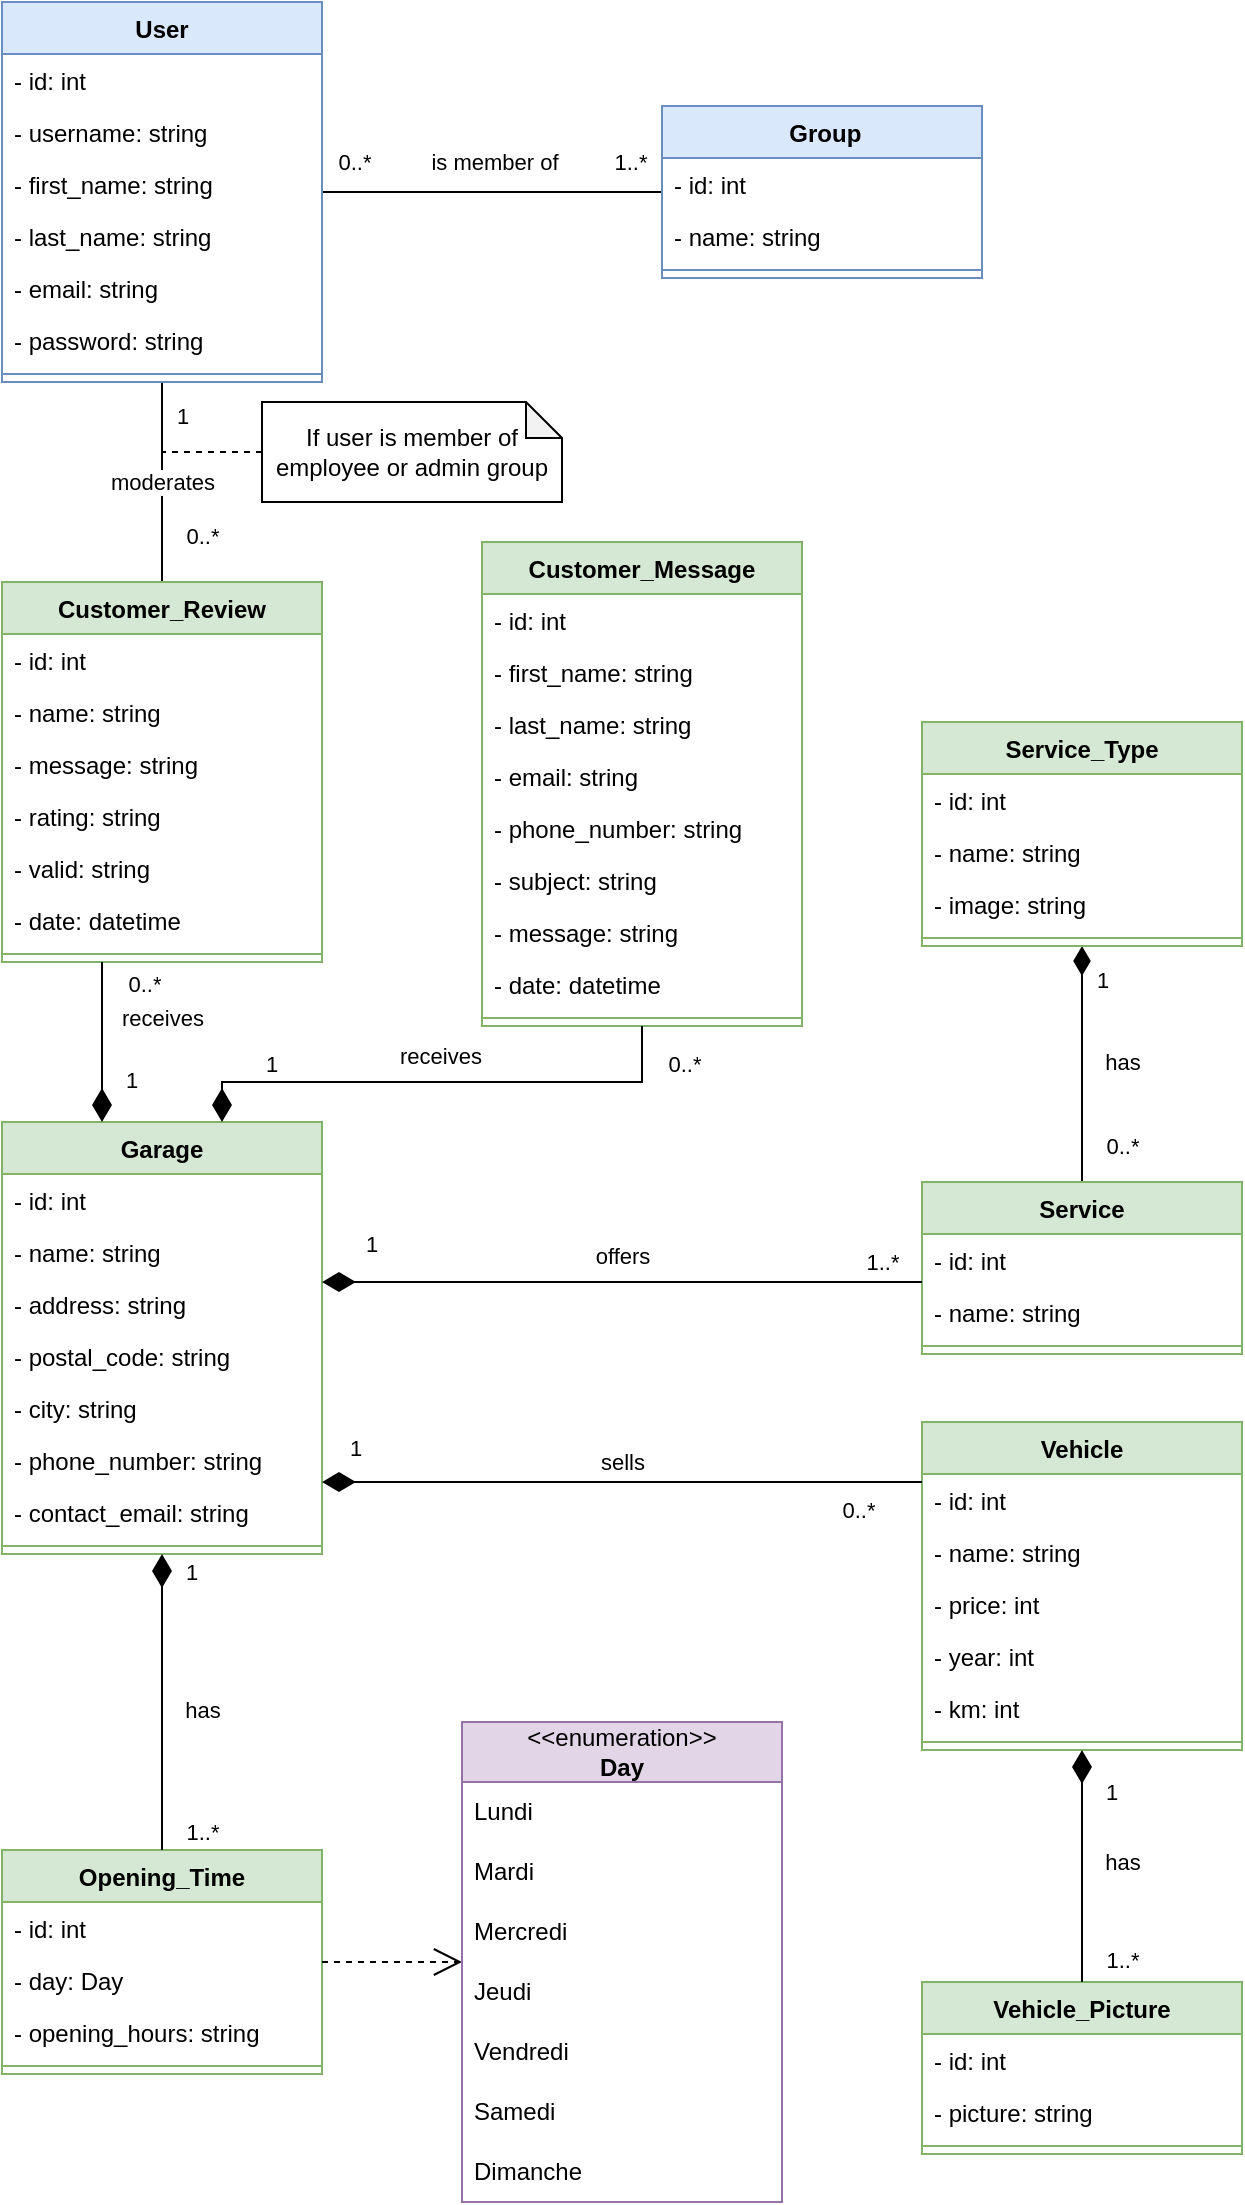 <mxfile version="22.0.0" type="device">
  <diagram name="Page-1" id="s8ETnUIQqH3Jo_3D_jjG">
    <mxGraphModel dx="794" dy="564" grid="1" gridSize="10" guides="1" tooltips="1" connect="1" arrows="1" fold="1" page="1" pageScale="1" pageWidth="827" pageHeight="1169" math="0" shadow="0">
      <root>
        <mxCell id="0" />
        <mxCell id="1" parent="0" />
        <mxCell id="DaPaatp15jz_i1afaedC-120" style="edgeStyle=orthogonalEdgeStyle;rounded=0;orthogonalLoop=1;jettySize=auto;html=1;endArrow=none;endFill=0;" parent="1" source="DaPaatp15jz_i1afaedC-1" target="DaPaatp15jz_i1afaedC-15" edge="1">
          <mxGeometry relative="1" as="geometry" />
        </mxCell>
        <mxCell id="DaPaatp15jz_i1afaedC-121" value="is member of" style="edgeLabel;html=1;align=center;verticalAlign=middle;resizable=0;points=[];" parent="DaPaatp15jz_i1afaedC-120" vertex="1" connectable="0">
          <mxGeometry x="-0.119" y="-2" relative="1" as="geometry">
            <mxPoint x="11" y="-17" as="offset" />
          </mxGeometry>
        </mxCell>
        <mxCell id="DaPaatp15jz_i1afaedC-127" value="1..*" style="edgeLabel;html=1;align=center;verticalAlign=middle;resizable=0;points=[];" parent="DaPaatp15jz_i1afaedC-120" vertex="1" connectable="0">
          <mxGeometry x="0.706" y="1" relative="1" as="geometry">
            <mxPoint x="9" y="-14" as="offset" />
          </mxGeometry>
        </mxCell>
        <mxCell id="DaPaatp15jz_i1afaedC-128" value="0..*" style="edgeLabel;html=1;align=center;verticalAlign=middle;resizable=0;points=[];" parent="DaPaatp15jz_i1afaedC-120" vertex="1" connectable="0">
          <mxGeometry x="-0.878" y="-1" relative="1" as="geometry">
            <mxPoint x="5" y="-16" as="offset" />
          </mxGeometry>
        </mxCell>
        <mxCell id="DaPaatp15jz_i1afaedC-140" style="edgeStyle=orthogonalEdgeStyle;rounded=0;orthogonalLoop=1;jettySize=auto;html=1;endArrow=none;endFill=0;" parent="1" source="DaPaatp15jz_i1afaedC-1" target="DaPaatp15jz_i1afaedC-25" edge="1">
          <mxGeometry relative="1" as="geometry" />
        </mxCell>
        <mxCell id="DaPaatp15jz_i1afaedC-141" value="moderates" style="edgeLabel;html=1;align=center;verticalAlign=middle;resizable=0;points=[];" parent="DaPaatp15jz_i1afaedC-140" vertex="1" connectable="0">
          <mxGeometry x="-0.021" y="2" relative="1" as="geometry">
            <mxPoint x="-2" y="1" as="offset" />
          </mxGeometry>
        </mxCell>
        <mxCell id="DaPaatp15jz_i1afaedC-142" value="0..*" style="edgeLabel;html=1;align=center;verticalAlign=middle;resizable=0;points=[];" parent="DaPaatp15jz_i1afaedC-140" vertex="1" connectable="0">
          <mxGeometry x="0.629" relative="1" as="geometry">
            <mxPoint x="20" y="-5" as="offset" />
          </mxGeometry>
        </mxCell>
        <mxCell id="DaPaatp15jz_i1afaedC-143" value="1" style="edgeLabel;html=1;align=center;verticalAlign=middle;resizable=0;points=[];" parent="DaPaatp15jz_i1afaedC-140" vertex="1" connectable="0">
          <mxGeometry x="-0.566" y="2" relative="1" as="geometry">
            <mxPoint x="8" y="-5" as="offset" />
          </mxGeometry>
        </mxCell>
        <mxCell id="DaPaatp15jz_i1afaedC-1" value="User" style="swimlane;fontStyle=1;align=center;verticalAlign=top;childLayout=stackLayout;horizontal=1;startSize=26;horizontalStack=0;resizeParent=1;resizeParentMax=0;resizeLast=0;collapsible=1;marginBottom=0;whiteSpace=wrap;html=1;fillColor=#dae8fc;strokeColor=#6c8ebf;" parent="1" vertex="1">
          <mxGeometry x="120" y="10" width="160" height="190" as="geometry" />
        </mxCell>
        <mxCell id="DaPaatp15jz_i1afaedC-2" value="- id: int" style="text;strokeColor=none;fillColor=none;align=left;verticalAlign=top;spacingLeft=4;spacingRight=4;overflow=hidden;rotatable=0;points=[[0,0.5],[1,0.5]];portConstraint=eastwest;whiteSpace=wrap;html=1;" parent="DaPaatp15jz_i1afaedC-1" vertex="1">
          <mxGeometry y="26" width="160" height="26" as="geometry" />
        </mxCell>
        <mxCell id="DaPaatp15jz_i1afaedC-6" value="- username: string" style="text;strokeColor=none;fillColor=none;align=left;verticalAlign=top;spacingLeft=4;spacingRight=4;overflow=hidden;rotatable=0;points=[[0,0.5],[1,0.5]];portConstraint=eastwest;whiteSpace=wrap;html=1;" parent="DaPaatp15jz_i1afaedC-1" vertex="1">
          <mxGeometry y="52" width="160" height="26" as="geometry" />
        </mxCell>
        <mxCell id="DaPaatp15jz_i1afaedC-7" value="- first_name: string" style="text;strokeColor=none;fillColor=none;align=left;verticalAlign=top;spacingLeft=4;spacingRight=4;overflow=hidden;rotatable=0;points=[[0,0.5],[1,0.5]];portConstraint=eastwest;whiteSpace=wrap;html=1;" parent="DaPaatp15jz_i1afaedC-1" vertex="1">
          <mxGeometry y="78" width="160" height="26" as="geometry" />
        </mxCell>
        <mxCell id="DaPaatp15jz_i1afaedC-8" value="- last_name: string" style="text;strokeColor=none;fillColor=none;align=left;verticalAlign=top;spacingLeft=4;spacingRight=4;overflow=hidden;rotatable=0;points=[[0,0.5],[1,0.5]];portConstraint=eastwest;whiteSpace=wrap;html=1;" parent="DaPaatp15jz_i1afaedC-1" vertex="1">
          <mxGeometry y="104" width="160" height="26" as="geometry" />
        </mxCell>
        <mxCell id="DaPaatp15jz_i1afaedC-9" value="- email: string" style="text;strokeColor=none;fillColor=none;align=left;verticalAlign=top;spacingLeft=4;spacingRight=4;overflow=hidden;rotatable=0;points=[[0,0.5],[1,0.5]];portConstraint=eastwest;whiteSpace=wrap;html=1;" parent="DaPaatp15jz_i1afaedC-1" vertex="1">
          <mxGeometry y="130" width="160" height="26" as="geometry" />
        </mxCell>
        <mxCell id="DaPaatp15jz_i1afaedC-5" value="- password: string" style="text;strokeColor=none;fillColor=none;align=left;verticalAlign=top;spacingLeft=4;spacingRight=4;overflow=hidden;rotatable=0;points=[[0,0.5],[1,0.5]];portConstraint=eastwest;whiteSpace=wrap;html=1;" parent="DaPaatp15jz_i1afaedC-1" vertex="1">
          <mxGeometry y="156" width="160" height="26" as="geometry" />
        </mxCell>
        <mxCell id="DaPaatp15jz_i1afaedC-3" value="" style="line;strokeWidth=1;fillColor=none;align=left;verticalAlign=middle;spacingTop=-1;spacingLeft=3;spacingRight=3;rotatable=0;labelPosition=right;points=[];portConstraint=eastwest;strokeColor=inherit;" parent="DaPaatp15jz_i1afaedC-1" vertex="1">
          <mxGeometry y="182" width="160" height="8" as="geometry" />
        </mxCell>
        <mxCell id="DaPaatp15jz_i1afaedC-15" value="&amp;nbsp;Group" style="swimlane;fontStyle=1;align=center;verticalAlign=top;childLayout=stackLayout;horizontal=1;startSize=26;horizontalStack=0;resizeParent=1;resizeParentMax=0;resizeLast=0;collapsible=1;marginBottom=0;whiteSpace=wrap;html=1;fillColor=#dae8fc;strokeColor=#6c8ebf;" parent="1" vertex="1">
          <mxGeometry x="450" y="62" width="160" height="86" as="geometry" />
        </mxCell>
        <mxCell id="DaPaatp15jz_i1afaedC-16" value="- id: int" style="text;strokeColor=none;fillColor=none;align=left;verticalAlign=top;spacingLeft=4;spacingRight=4;overflow=hidden;rotatable=0;points=[[0,0.5],[1,0.5]];portConstraint=eastwest;whiteSpace=wrap;html=1;" parent="DaPaatp15jz_i1afaedC-15" vertex="1">
          <mxGeometry y="26" width="160" height="26" as="geometry" />
        </mxCell>
        <mxCell id="DaPaatp15jz_i1afaedC-19" value="- name: string" style="text;strokeColor=none;fillColor=none;align=left;verticalAlign=top;spacingLeft=4;spacingRight=4;overflow=hidden;rotatable=0;points=[[0,0.5],[1,0.5]];portConstraint=eastwest;whiteSpace=wrap;html=1;" parent="DaPaatp15jz_i1afaedC-15" vertex="1">
          <mxGeometry y="52" width="160" height="26" as="geometry" />
        </mxCell>
        <mxCell id="DaPaatp15jz_i1afaedC-17" value="" style="line;strokeWidth=1;fillColor=none;align=left;verticalAlign=middle;spacingTop=-1;spacingLeft=3;spacingRight=3;rotatable=0;labelPosition=right;points=[];portConstraint=eastwest;strokeColor=inherit;" parent="DaPaatp15jz_i1afaedC-15" vertex="1">
          <mxGeometry y="78" width="160" height="8" as="geometry" />
        </mxCell>
        <mxCell id="DaPaatp15jz_i1afaedC-25" value="Customer_Review" style="swimlane;fontStyle=1;align=center;verticalAlign=top;childLayout=stackLayout;horizontal=1;startSize=26;horizontalStack=0;resizeParent=1;resizeParentMax=0;resizeLast=0;collapsible=1;marginBottom=0;whiteSpace=wrap;html=1;fillColor=#d5e8d4;strokeColor=#82b366;" parent="1" vertex="1">
          <mxGeometry x="120" y="300" width="160" height="190" as="geometry" />
        </mxCell>
        <mxCell id="DaPaatp15jz_i1afaedC-26" value="- id: int" style="text;strokeColor=none;fillColor=none;align=left;verticalAlign=top;spacingLeft=4;spacingRight=4;overflow=hidden;rotatable=0;points=[[0,0.5],[1,0.5]];portConstraint=eastwest;whiteSpace=wrap;html=1;" parent="DaPaatp15jz_i1afaedC-25" vertex="1">
          <mxGeometry y="26" width="160" height="26" as="geometry" />
        </mxCell>
        <mxCell id="DaPaatp15jz_i1afaedC-27" value="- name: string" style="text;strokeColor=none;fillColor=none;align=left;verticalAlign=top;spacingLeft=4;spacingRight=4;overflow=hidden;rotatable=0;points=[[0,0.5],[1,0.5]];portConstraint=eastwest;whiteSpace=wrap;html=1;" parent="DaPaatp15jz_i1afaedC-25" vertex="1">
          <mxGeometry y="52" width="160" height="26" as="geometry" />
        </mxCell>
        <mxCell id="DaPaatp15jz_i1afaedC-28" value="- message: string" style="text;strokeColor=none;fillColor=none;align=left;verticalAlign=top;spacingLeft=4;spacingRight=4;overflow=hidden;rotatable=0;points=[[0,0.5],[1,0.5]];portConstraint=eastwest;whiteSpace=wrap;html=1;" parent="DaPaatp15jz_i1afaedC-25" vertex="1">
          <mxGeometry y="78" width="160" height="26" as="geometry" />
        </mxCell>
        <mxCell id="p1tpE6osicBVh9fAP2iY-2" value="- rating: string" style="text;strokeColor=none;fillColor=none;align=left;verticalAlign=top;spacingLeft=4;spacingRight=4;overflow=hidden;rotatable=0;points=[[0,0.5],[1,0.5]];portConstraint=eastwest;whiteSpace=wrap;html=1;" vertex="1" parent="DaPaatp15jz_i1afaedC-25">
          <mxGeometry y="104" width="160" height="26" as="geometry" />
        </mxCell>
        <mxCell id="DaPaatp15jz_i1afaedC-30" value="- valid: string" style="text;strokeColor=none;fillColor=none;align=left;verticalAlign=top;spacingLeft=4;spacingRight=4;overflow=hidden;rotatable=0;points=[[0,0.5],[1,0.5]];portConstraint=eastwest;whiteSpace=wrap;html=1;" parent="DaPaatp15jz_i1afaedC-25" vertex="1">
          <mxGeometry y="130" width="160" height="26" as="geometry" />
        </mxCell>
        <mxCell id="DaPaatp15jz_i1afaedC-31" value="- date: datetime" style="text;strokeColor=none;fillColor=none;align=left;verticalAlign=top;spacingLeft=4;spacingRight=4;overflow=hidden;rotatable=0;points=[[0,0.5],[1,0.5]];portConstraint=eastwest;whiteSpace=wrap;html=1;" parent="DaPaatp15jz_i1afaedC-25" vertex="1">
          <mxGeometry y="156" width="160" height="26" as="geometry" />
        </mxCell>
        <mxCell id="DaPaatp15jz_i1afaedC-32" value="" style="line;strokeWidth=1;fillColor=none;align=left;verticalAlign=middle;spacingTop=-1;spacingLeft=3;spacingRight=3;rotatable=0;labelPosition=right;points=[];portConstraint=eastwest;strokeColor=inherit;" parent="DaPaatp15jz_i1afaedC-25" vertex="1">
          <mxGeometry y="182" width="160" height="8" as="geometry" />
        </mxCell>
        <mxCell id="DaPaatp15jz_i1afaedC-35" value="Customer_Message" style="swimlane;fontStyle=1;align=center;verticalAlign=top;childLayout=stackLayout;horizontal=1;startSize=26;horizontalStack=0;resizeParent=1;resizeParentMax=0;resizeLast=0;collapsible=1;marginBottom=0;whiteSpace=wrap;html=1;fillColor=#d5e8d4;strokeColor=#82b366;" parent="1" vertex="1">
          <mxGeometry x="360" y="280" width="160" height="242" as="geometry" />
        </mxCell>
        <mxCell id="DaPaatp15jz_i1afaedC-36" value="- id: int" style="text;strokeColor=none;fillColor=none;align=left;verticalAlign=top;spacingLeft=4;spacingRight=4;overflow=hidden;rotatable=0;points=[[0,0.5],[1,0.5]];portConstraint=eastwest;whiteSpace=wrap;html=1;" parent="DaPaatp15jz_i1afaedC-35" vertex="1">
          <mxGeometry y="26" width="160" height="26" as="geometry" />
        </mxCell>
        <mxCell id="DaPaatp15jz_i1afaedC-37" value="- first_name: string" style="text;strokeColor=none;fillColor=none;align=left;verticalAlign=top;spacingLeft=4;spacingRight=4;overflow=hidden;rotatable=0;points=[[0,0.5],[1,0.5]];portConstraint=eastwest;whiteSpace=wrap;html=1;" parent="DaPaatp15jz_i1afaedC-35" vertex="1">
          <mxGeometry y="52" width="160" height="26" as="geometry" />
        </mxCell>
        <mxCell id="DaPaatp15jz_i1afaedC-38" value="- last_name: string" style="text;strokeColor=none;fillColor=none;align=left;verticalAlign=top;spacingLeft=4;spacingRight=4;overflow=hidden;rotatable=0;points=[[0,0.5],[1,0.5]];portConstraint=eastwest;whiteSpace=wrap;html=1;" parent="DaPaatp15jz_i1afaedC-35" vertex="1">
          <mxGeometry y="78" width="160" height="26" as="geometry" />
        </mxCell>
        <mxCell id="DaPaatp15jz_i1afaedC-39" value="- email: string" style="text;strokeColor=none;fillColor=none;align=left;verticalAlign=top;spacingLeft=4;spacingRight=4;overflow=hidden;rotatable=0;points=[[0,0.5],[1,0.5]];portConstraint=eastwest;whiteSpace=wrap;html=1;" parent="DaPaatp15jz_i1afaedC-35" vertex="1">
          <mxGeometry y="104" width="160" height="26" as="geometry" />
        </mxCell>
        <mxCell id="DaPaatp15jz_i1afaedC-40" value="- phone_number: string" style="text;strokeColor=none;fillColor=none;align=left;verticalAlign=top;spacingLeft=4;spacingRight=4;overflow=hidden;rotatable=0;points=[[0,0.5],[1,0.5]];portConstraint=eastwest;whiteSpace=wrap;html=1;" parent="DaPaatp15jz_i1afaedC-35" vertex="1">
          <mxGeometry y="130" width="160" height="26" as="geometry" />
        </mxCell>
        <mxCell id="DaPaatp15jz_i1afaedC-42" value="- subject: string" style="text;strokeColor=none;fillColor=none;align=left;verticalAlign=top;spacingLeft=4;spacingRight=4;overflow=hidden;rotatable=0;points=[[0,0.5],[1,0.5]];portConstraint=eastwest;whiteSpace=wrap;html=1;" parent="DaPaatp15jz_i1afaedC-35" vertex="1">
          <mxGeometry y="156" width="160" height="26" as="geometry" />
        </mxCell>
        <mxCell id="DaPaatp15jz_i1afaedC-43" value="- message: string" style="text;strokeColor=none;fillColor=none;align=left;verticalAlign=top;spacingLeft=4;spacingRight=4;overflow=hidden;rotatable=0;points=[[0,0.5],[1,0.5]];portConstraint=eastwest;whiteSpace=wrap;html=1;" parent="DaPaatp15jz_i1afaedC-35" vertex="1">
          <mxGeometry y="182" width="160" height="26" as="geometry" />
        </mxCell>
        <mxCell id="DaPaatp15jz_i1afaedC-44" value="- date: datetime" style="text;strokeColor=none;fillColor=none;align=left;verticalAlign=top;spacingLeft=4;spacingRight=4;overflow=hidden;rotatable=0;points=[[0,0.5],[1,0.5]];portConstraint=eastwest;whiteSpace=wrap;html=1;" parent="DaPaatp15jz_i1afaedC-35" vertex="1">
          <mxGeometry y="208" width="160" height="26" as="geometry" />
        </mxCell>
        <mxCell id="DaPaatp15jz_i1afaedC-41" value="" style="line;strokeWidth=1;fillColor=none;align=left;verticalAlign=middle;spacingTop=-1;spacingLeft=3;spacingRight=3;rotatable=0;labelPosition=right;points=[];portConstraint=eastwest;strokeColor=inherit;" parent="DaPaatp15jz_i1afaedC-35" vertex="1">
          <mxGeometry y="234" width="160" height="8" as="geometry" />
        </mxCell>
        <mxCell id="DaPaatp15jz_i1afaedC-45" value="Opening_Time" style="swimlane;fontStyle=1;align=center;verticalAlign=top;childLayout=stackLayout;horizontal=1;startSize=26;horizontalStack=0;resizeParent=1;resizeParentMax=0;resizeLast=0;collapsible=1;marginBottom=0;whiteSpace=wrap;html=1;fillColor=#d5e8d4;strokeColor=#82b366;" parent="1" vertex="1">
          <mxGeometry x="120" y="934" width="160" height="112" as="geometry" />
        </mxCell>
        <mxCell id="DaPaatp15jz_i1afaedC-46" value="- id: int" style="text;strokeColor=none;fillColor=none;align=left;verticalAlign=top;spacingLeft=4;spacingRight=4;overflow=hidden;rotatable=0;points=[[0,0.5],[1,0.5]];portConstraint=eastwest;whiteSpace=wrap;html=1;" parent="DaPaatp15jz_i1afaedC-45" vertex="1">
          <mxGeometry y="26" width="160" height="26" as="geometry" />
        </mxCell>
        <mxCell id="DaPaatp15jz_i1afaedC-47" value="- day: Day" style="text;strokeColor=none;fillColor=none;align=left;verticalAlign=top;spacingLeft=4;spacingRight=4;overflow=hidden;rotatable=0;points=[[0,0.5],[1,0.5]];portConstraint=eastwest;whiteSpace=wrap;html=1;" parent="DaPaatp15jz_i1afaedC-45" vertex="1">
          <mxGeometry y="52" width="160" height="26" as="geometry" />
        </mxCell>
        <mxCell id="DaPaatp15jz_i1afaedC-48" value="- opening_hours: string" style="text;strokeColor=none;fillColor=none;align=left;verticalAlign=top;spacingLeft=4;spacingRight=4;overflow=hidden;rotatable=0;points=[[0,0.5],[1,0.5]];portConstraint=eastwest;whiteSpace=wrap;html=1;" parent="DaPaatp15jz_i1afaedC-45" vertex="1">
          <mxGeometry y="78" width="160" height="26" as="geometry" />
        </mxCell>
        <mxCell id="DaPaatp15jz_i1afaedC-51" value="" style="line;strokeWidth=1;fillColor=none;align=left;verticalAlign=middle;spacingTop=-1;spacingLeft=3;spacingRight=3;rotatable=0;labelPosition=right;points=[];portConstraint=eastwest;strokeColor=inherit;" parent="DaPaatp15jz_i1afaedC-45" vertex="1">
          <mxGeometry y="104" width="160" height="8" as="geometry" />
        </mxCell>
        <mxCell id="DaPaatp15jz_i1afaedC-76" value="Garage" style="swimlane;fontStyle=1;align=center;verticalAlign=top;childLayout=stackLayout;horizontal=1;startSize=26;horizontalStack=0;resizeParent=1;resizeParentMax=0;resizeLast=0;collapsible=1;marginBottom=0;whiteSpace=wrap;html=1;fillColor=#d5e8d4;strokeColor=#82b366;" parent="1" vertex="1">
          <mxGeometry x="120" y="570" width="160" height="216" as="geometry" />
        </mxCell>
        <mxCell id="DaPaatp15jz_i1afaedC-77" value="- id: int" style="text;strokeColor=none;fillColor=none;align=left;verticalAlign=top;spacingLeft=4;spacingRight=4;overflow=hidden;rotatable=0;points=[[0,0.5],[1,0.5]];portConstraint=eastwest;whiteSpace=wrap;html=1;" parent="DaPaatp15jz_i1afaedC-76" vertex="1">
          <mxGeometry y="26" width="160" height="26" as="geometry" />
        </mxCell>
        <mxCell id="DaPaatp15jz_i1afaedC-78" value="- name: string" style="text;strokeColor=none;fillColor=none;align=left;verticalAlign=top;spacingLeft=4;spacingRight=4;overflow=hidden;rotatable=0;points=[[0,0.5],[1,0.5]];portConstraint=eastwest;whiteSpace=wrap;html=1;" parent="DaPaatp15jz_i1afaedC-76" vertex="1">
          <mxGeometry y="52" width="160" height="26" as="geometry" />
        </mxCell>
        <mxCell id="DaPaatp15jz_i1afaedC-81" value="- address: string" style="text;strokeColor=none;fillColor=none;align=left;verticalAlign=top;spacingLeft=4;spacingRight=4;overflow=hidden;rotatable=0;points=[[0,0.5],[1,0.5]];portConstraint=eastwest;whiteSpace=wrap;html=1;" parent="DaPaatp15jz_i1afaedC-76" vertex="1">
          <mxGeometry y="78" width="160" height="26" as="geometry" />
        </mxCell>
        <mxCell id="DaPaatp15jz_i1afaedC-82" value="- postal_code: string" style="text;strokeColor=none;fillColor=none;align=left;verticalAlign=top;spacingLeft=4;spacingRight=4;overflow=hidden;rotatable=0;points=[[0,0.5],[1,0.5]];portConstraint=eastwest;whiteSpace=wrap;html=1;" parent="DaPaatp15jz_i1afaedC-76" vertex="1">
          <mxGeometry y="104" width="160" height="26" as="geometry" />
        </mxCell>
        <mxCell id="DaPaatp15jz_i1afaedC-83" value="- city: string" style="text;strokeColor=none;fillColor=none;align=left;verticalAlign=top;spacingLeft=4;spacingRight=4;overflow=hidden;rotatable=0;points=[[0,0.5],[1,0.5]];portConstraint=eastwest;whiteSpace=wrap;html=1;" parent="DaPaatp15jz_i1afaedC-76" vertex="1">
          <mxGeometry y="130" width="160" height="26" as="geometry" />
        </mxCell>
        <mxCell id="DaPaatp15jz_i1afaedC-84" value="- phone_number: string" style="text;strokeColor=none;fillColor=none;align=left;verticalAlign=top;spacingLeft=4;spacingRight=4;overflow=hidden;rotatable=0;points=[[0,0.5],[1,0.5]];portConstraint=eastwest;whiteSpace=wrap;html=1;" parent="DaPaatp15jz_i1afaedC-76" vertex="1">
          <mxGeometry y="156" width="160" height="26" as="geometry" />
        </mxCell>
        <mxCell id="DaPaatp15jz_i1afaedC-85" value="- contact_email: string" style="text;strokeColor=none;fillColor=none;align=left;verticalAlign=top;spacingLeft=4;spacingRight=4;overflow=hidden;rotatable=0;points=[[0,0.5],[1,0.5]];portConstraint=eastwest;whiteSpace=wrap;html=1;" parent="DaPaatp15jz_i1afaedC-76" vertex="1">
          <mxGeometry y="182" width="160" height="26" as="geometry" />
        </mxCell>
        <mxCell id="DaPaatp15jz_i1afaedC-79" value="" style="line;strokeWidth=1;fillColor=none;align=left;verticalAlign=middle;spacingTop=-1;spacingLeft=3;spacingRight=3;rotatable=0;labelPosition=right;points=[];portConstraint=eastwest;strokeColor=inherit;" parent="DaPaatp15jz_i1afaedC-76" vertex="1">
          <mxGeometry y="208" width="160" height="8" as="geometry" />
        </mxCell>
        <mxCell id="DaPaatp15jz_i1afaedC-129" style="edgeStyle=orthogonalEdgeStyle;rounded=0;orthogonalLoop=1;jettySize=auto;html=1;endArrow=diamondThin;endFill=1;startArrow=none;startFill=0;endSize=12;startSize=14;" parent="1" source="DaPaatp15jz_i1afaedC-86" target="DaPaatp15jz_i1afaedC-91" edge="1">
          <mxGeometry relative="1" as="geometry" />
        </mxCell>
        <mxCell id="DaPaatp15jz_i1afaedC-130" value="has" style="edgeLabel;html=1;align=center;verticalAlign=middle;resizable=0;points=[];" parent="DaPaatp15jz_i1afaedC-129" vertex="1" connectable="0">
          <mxGeometry x="0.138" y="-3" relative="1" as="geometry">
            <mxPoint x="17" y="7" as="offset" />
          </mxGeometry>
        </mxCell>
        <mxCell id="DaPaatp15jz_i1afaedC-132" value="1" style="edgeLabel;html=1;align=center;verticalAlign=middle;resizable=0;points=[];" parent="DaPaatp15jz_i1afaedC-129" vertex="1" connectable="0">
          <mxGeometry x="0.766" y="-1" relative="1" as="geometry">
            <mxPoint x="9" y="3" as="offset" />
          </mxGeometry>
        </mxCell>
        <mxCell id="DaPaatp15jz_i1afaedC-133" value="0..*" style="edgeLabel;html=1;align=center;verticalAlign=middle;resizable=0;points=[];" parent="DaPaatp15jz_i1afaedC-129" vertex="1" connectable="0">
          <mxGeometry x="-0.697" relative="1" as="geometry">
            <mxPoint x="20" as="offset" />
          </mxGeometry>
        </mxCell>
        <mxCell id="DaPaatp15jz_i1afaedC-86" value="Service" style="swimlane;fontStyle=1;align=center;verticalAlign=top;childLayout=stackLayout;horizontal=1;startSize=26;horizontalStack=0;resizeParent=1;resizeParentMax=0;resizeLast=0;collapsible=1;marginBottom=0;whiteSpace=wrap;html=1;fillColor=#d5e8d4;strokeColor=#82b366;" parent="1" vertex="1">
          <mxGeometry x="580" y="600" width="160" height="86" as="geometry" />
        </mxCell>
        <mxCell id="DaPaatp15jz_i1afaedC-87" value="- id: int" style="text;strokeColor=none;fillColor=none;align=left;verticalAlign=top;spacingLeft=4;spacingRight=4;overflow=hidden;rotatable=0;points=[[0,0.5],[1,0.5]];portConstraint=eastwest;whiteSpace=wrap;html=1;" parent="DaPaatp15jz_i1afaedC-86" vertex="1">
          <mxGeometry y="26" width="160" height="26" as="geometry" />
        </mxCell>
        <mxCell id="DaPaatp15jz_i1afaedC-88" value="- name: string" style="text;strokeColor=none;fillColor=none;align=left;verticalAlign=top;spacingLeft=4;spacingRight=4;overflow=hidden;rotatable=0;points=[[0,0.5],[1,0.5]];portConstraint=eastwest;whiteSpace=wrap;html=1;" parent="DaPaatp15jz_i1afaedC-86" vertex="1">
          <mxGeometry y="52" width="160" height="26" as="geometry" />
        </mxCell>
        <mxCell id="DaPaatp15jz_i1afaedC-90" value="" style="line;strokeWidth=1;fillColor=none;align=left;verticalAlign=middle;spacingTop=-1;spacingLeft=3;spacingRight=3;rotatable=0;labelPosition=right;points=[];portConstraint=eastwest;strokeColor=inherit;" parent="DaPaatp15jz_i1afaedC-86" vertex="1">
          <mxGeometry y="78" width="160" height="8" as="geometry" />
        </mxCell>
        <mxCell id="DaPaatp15jz_i1afaedC-91" value="Service_Type" style="swimlane;fontStyle=1;align=center;verticalAlign=top;childLayout=stackLayout;horizontal=1;startSize=26;horizontalStack=0;resizeParent=1;resizeParentMax=0;resizeLast=0;collapsible=1;marginBottom=0;whiteSpace=wrap;html=1;fillColor=#d5e8d4;strokeColor=#82b366;" parent="1" vertex="1">
          <mxGeometry x="580" y="370" width="160" height="112" as="geometry" />
        </mxCell>
        <mxCell id="DaPaatp15jz_i1afaedC-92" value="- id: int" style="text;strokeColor=none;fillColor=none;align=left;verticalAlign=top;spacingLeft=4;spacingRight=4;overflow=hidden;rotatable=0;points=[[0,0.5],[1,0.5]];portConstraint=eastwest;whiteSpace=wrap;html=1;" parent="DaPaatp15jz_i1afaedC-91" vertex="1">
          <mxGeometry y="26" width="160" height="26" as="geometry" />
        </mxCell>
        <mxCell id="DaPaatp15jz_i1afaedC-93" value="- name: string" style="text;strokeColor=none;fillColor=none;align=left;verticalAlign=top;spacingLeft=4;spacingRight=4;overflow=hidden;rotatable=0;points=[[0,0.5],[1,0.5]];portConstraint=eastwest;whiteSpace=wrap;html=1;" parent="DaPaatp15jz_i1afaedC-91" vertex="1">
          <mxGeometry y="52" width="160" height="26" as="geometry" />
        </mxCell>
        <mxCell id="DaPaatp15jz_i1afaedC-98" value="- image: string" style="text;strokeColor=none;fillColor=none;align=left;verticalAlign=top;spacingLeft=4;spacingRight=4;overflow=hidden;rotatable=0;points=[[0,0.5],[1,0.5]];portConstraint=eastwest;whiteSpace=wrap;html=1;" parent="DaPaatp15jz_i1afaedC-91" vertex="1">
          <mxGeometry y="78" width="160" height="26" as="geometry" />
        </mxCell>
        <mxCell id="DaPaatp15jz_i1afaedC-94" value="" style="line;strokeWidth=1;fillColor=none;align=left;verticalAlign=middle;spacingTop=-1;spacingLeft=3;spacingRight=3;rotatable=0;labelPosition=right;points=[];portConstraint=eastwest;strokeColor=inherit;" parent="DaPaatp15jz_i1afaedC-91" vertex="1">
          <mxGeometry y="104" width="160" height="8" as="geometry" />
        </mxCell>
        <mxCell id="DaPaatp15jz_i1afaedC-99" value="Vehicle" style="swimlane;fontStyle=1;align=center;verticalAlign=top;childLayout=stackLayout;horizontal=1;startSize=26;horizontalStack=0;resizeParent=1;resizeParentMax=0;resizeLast=0;collapsible=1;marginBottom=0;whiteSpace=wrap;html=1;fillColor=#d5e8d4;strokeColor=#82b366;" parent="1" vertex="1">
          <mxGeometry x="580" y="720" width="160" height="164" as="geometry" />
        </mxCell>
        <mxCell id="DaPaatp15jz_i1afaedC-100" value="- id: int" style="text;strokeColor=none;fillColor=none;align=left;verticalAlign=top;spacingLeft=4;spacingRight=4;overflow=hidden;rotatable=0;points=[[0,0.5],[1,0.5]];portConstraint=eastwest;whiteSpace=wrap;html=1;" parent="DaPaatp15jz_i1afaedC-99" vertex="1">
          <mxGeometry y="26" width="160" height="26" as="geometry" />
        </mxCell>
        <mxCell id="DaPaatp15jz_i1afaedC-101" value="- name: string" style="text;strokeColor=none;fillColor=none;align=left;verticalAlign=top;spacingLeft=4;spacingRight=4;overflow=hidden;rotatable=0;points=[[0,0.5],[1,0.5]];portConstraint=eastwest;whiteSpace=wrap;html=1;" parent="DaPaatp15jz_i1afaedC-99" vertex="1">
          <mxGeometry y="52" width="160" height="26" as="geometry" />
        </mxCell>
        <mxCell id="DaPaatp15jz_i1afaedC-103" value="- price: int" style="text;strokeColor=none;fillColor=none;align=left;verticalAlign=top;spacingLeft=4;spacingRight=4;overflow=hidden;rotatable=0;points=[[0,0.5],[1,0.5]];portConstraint=eastwest;whiteSpace=wrap;html=1;" parent="DaPaatp15jz_i1afaedC-99" vertex="1">
          <mxGeometry y="78" width="160" height="26" as="geometry" />
        </mxCell>
        <mxCell id="DaPaatp15jz_i1afaedC-104" value="- year: int" style="text;strokeColor=none;fillColor=none;align=left;verticalAlign=top;spacingLeft=4;spacingRight=4;overflow=hidden;rotatable=0;points=[[0,0.5],[1,0.5]];portConstraint=eastwest;whiteSpace=wrap;html=1;" parent="DaPaatp15jz_i1afaedC-99" vertex="1">
          <mxGeometry y="104" width="160" height="26" as="geometry" />
        </mxCell>
        <mxCell id="DaPaatp15jz_i1afaedC-105" value="- km: int" style="text;strokeColor=none;fillColor=none;align=left;verticalAlign=top;spacingLeft=4;spacingRight=4;overflow=hidden;rotatable=0;points=[[0,0.5],[1,0.5]];portConstraint=eastwest;whiteSpace=wrap;html=1;" parent="DaPaatp15jz_i1afaedC-99" vertex="1">
          <mxGeometry y="130" width="160" height="26" as="geometry" />
        </mxCell>
        <mxCell id="DaPaatp15jz_i1afaedC-102" value="" style="line;strokeWidth=1;fillColor=none;align=left;verticalAlign=middle;spacingTop=-1;spacingLeft=3;spacingRight=3;rotatable=0;labelPosition=right;points=[];portConstraint=eastwest;strokeColor=inherit;" parent="DaPaatp15jz_i1afaedC-99" vertex="1">
          <mxGeometry y="156" width="160" height="8" as="geometry" />
        </mxCell>
        <mxCell id="DaPaatp15jz_i1afaedC-106" value="Vehicle_Picture" style="swimlane;fontStyle=1;align=center;verticalAlign=top;childLayout=stackLayout;horizontal=1;startSize=26;horizontalStack=0;resizeParent=1;resizeParentMax=0;resizeLast=0;collapsible=1;marginBottom=0;whiteSpace=wrap;html=1;fillColor=#d5e8d4;strokeColor=#82b366;" parent="1" vertex="1">
          <mxGeometry x="580" y="1000" width="160" height="86" as="geometry" />
        </mxCell>
        <mxCell id="DaPaatp15jz_i1afaedC-107" value="- id: int" style="text;strokeColor=none;fillColor=none;align=left;verticalAlign=top;spacingLeft=4;spacingRight=4;overflow=hidden;rotatable=0;points=[[0,0.5],[1,0.5]];portConstraint=eastwest;whiteSpace=wrap;html=1;" parent="DaPaatp15jz_i1afaedC-106" vertex="1">
          <mxGeometry y="26" width="160" height="26" as="geometry" />
        </mxCell>
        <mxCell id="DaPaatp15jz_i1afaedC-108" value="- picture: string" style="text;strokeColor=none;fillColor=none;align=left;verticalAlign=top;spacingLeft=4;spacingRight=4;overflow=hidden;rotatable=0;points=[[0,0.5],[1,0.5]];portConstraint=eastwest;whiteSpace=wrap;html=1;" parent="DaPaatp15jz_i1afaedC-106" vertex="1">
          <mxGeometry y="52" width="160" height="26" as="geometry" />
        </mxCell>
        <mxCell id="DaPaatp15jz_i1afaedC-109" value="" style="line;strokeWidth=1;fillColor=none;align=left;verticalAlign=middle;spacingTop=-1;spacingLeft=3;spacingRight=3;rotatable=0;labelPosition=right;points=[];portConstraint=eastwest;strokeColor=inherit;" parent="DaPaatp15jz_i1afaedC-106" vertex="1">
          <mxGeometry y="78" width="160" height="8" as="geometry" />
        </mxCell>
        <mxCell id="DaPaatp15jz_i1afaedC-110" value="1" style="endArrow=none;html=1;endSize=12;startArrow=diamondThin;startSize=14;startFill=1;edgeStyle=orthogonalEdgeStyle;align=left;verticalAlign=bottom;rounded=0;endFill=0;" parent="1" source="DaPaatp15jz_i1afaedC-76" target="DaPaatp15jz_i1afaedC-86" edge="1">
          <mxGeometry x="-0.867" y="10" relative="1" as="geometry">
            <mxPoint x="300" y="510" as="sourcePoint" />
            <mxPoint x="490" y="300" as="targetPoint" />
            <Array as="points">
              <mxPoint x="360" y="650" />
              <mxPoint x="360" y="650" />
            </Array>
            <mxPoint as="offset" />
          </mxGeometry>
        </mxCell>
        <mxCell id="DaPaatp15jz_i1afaedC-111" value="1..*" style="edgeLabel;html=1;align=center;verticalAlign=middle;resizable=0;points=[];" parent="DaPaatp15jz_i1afaedC-110" vertex="1" connectable="0">
          <mxGeometry x="0.787" y="3" relative="1" as="geometry">
            <mxPoint x="12" y="-7" as="offset" />
          </mxGeometry>
        </mxCell>
        <mxCell id="DaPaatp15jz_i1afaedC-115" value="offers" style="edgeLabel;html=1;align=center;verticalAlign=middle;resizable=0;points=[];" parent="DaPaatp15jz_i1afaedC-110" vertex="1" connectable="0">
          <mxGeometry x="-0.003" y="1" relative="1" as="geometry">
            <mxPoint y="-12" as="offset" />
          </mxGeometry>
        </mxCell>
        <mxCell id="DaPaatp15jz_i1afaedC-112" value="1" style="endArrow=none;html=1;endSize=12;startArrow=diamondThin;startSize=14;startFill=1;edgeStyle=orthogonalEdgeStyle;align=left;verticalAlign=bottom;rounded=0;endFill=0;" parent="1" source="DaPaatp15jz_i1afaedC-76" target="DaPaatp15jz_i1afaedC-99" edge="1">
          <mxGeometry x="-0.919" y="8" relative="1" as="geometry">
            <mxPoint x="320" y="880" as="sourcePoint" />
            <mxPoint x="480" y="820" as="targetPoint" />
            <Array as="points">
              <mxPoint x="310" y="750" />
              <mxPoint x="310" y="750" />
            </Array>
            <mxPoint as="offset" />
          </mxGeometry>
        </mxCell>
        <mxCell id="DaPaatp15jz_i1afaedC-113" value="0..*" style="edgeLabel;html=1;align=center;verticalAlign=middle;resizable=0;points=[];" parent="DaPaatp15jz_i1afaedC-112" vertex="1" connectable="0">
          <mxGeometry x="0.787" y="3" relative="1" as="geometry">
            <mxPoint y="17" as="offset" />
          </mxGeometry>
        </mxCell>
        <mxCell id="DaPaatp15jz_i1afaedC-114" value="sells" style="edgeLabel;html=1;align=center;verticalAlign=middle;resizable=0;points=[];" parent="DaPaatp15jz_i1afaedC-112" vertex="1" connectable="0">
          <mxGeometry x="0.188" relative="1" as="geometry">
            <mxPoint x="-28" y="-10" as="offset" />
          </mxGeometry>
        </mxCell>
        <mxCell id="DaPaatp15jz_i1afaedC-116" value="1" style="endArrow=none;html=1;endSize=12;startArrow=diamondThin;startSize=14;startFill=1;edgeStyle=orthogonalEdgeStyle;align=left;verticalAlign=bottom;rounded=0;endFill=0;" parent="1" source="DaPaatp15jz_i1afaedC-76" target="DaPaatp15jz_i1afaedC-45" edge="1">
          <mxGeometry x="-0.758" y="10" relative="1" as="geometry">
            <mxPoint x="290" y="640" as="sourcePoint" />
            <mxPoint x="590" y="760" as="targetPoint" />
            <Array as="points">
              <mxPoint x="200" y="720" />
              <mxPoint x="200" y="720" />
            </Array>
            <mxPoint as="offset" />
          </mxGeometry>
        </mxCell>
        <mxCell id="DaPaatp15jz_i1afaedC-117" value="1..*" style="edgeLabel;html=1;align=center;verticalAlign=middle;resizable=0;points=[];" parent="DaPaatp15jz_i1afaedC-116" vertex="1" connectable="0">
          <mxGeometry x="0.787" y="3" relative="1" as="geometry">
            <mxPoint x="17" y="7" as="offset" />
          </mxGeometry>
        </mxCell>
        <mxCell id="DaPaatp15jz_i1afaedC-118" value="has" style="edgeLabel;html=1;align=center;verticalAlign=middle;resizable=0;points=[];" parent="DaPaatp15jz_i1afaedC-116" vertex="1" connectable="0">
          <mxGeometry x="0.188" relative="1" as="geometry">
            <mxPoint x="20" y="-10" as="offset" />
          </mxGeometry>
        </mxCell>
        <mxCell id="DaPaatp15jz_i1afaedC-119" value="" style="endArrow=open;endSize=12;dashed=1;html=1;rounded=0;" parent="1" source="DaPaatp15jz_i1afaedC-45" target="DaPaatp15jz_i1afaedC-67" edge="1">
          <mxGeometry width="160" relative="1" as="geometry">
            <mxPoint x="650" y="510" as="sourcePoint" />
            <mxPoint x="810" y="510" as="targetPoint" />
          </mxGeometry>
        </mxCell>
        <mxCell id="DaPaatp15jz_i1afaedC-67" value="&lt;p style=&quot;line-height: 120%;&quot;&gt;&lt;/p&gt;&lt;div style=&quot;&quot;&gt;&lt;/div&gt;&amp;lt;&amp;lt;enumeration&amp;gt;&amp;gt;&lt;br&gt;&lt;b&gt;Day&lt;/b&gt;&lt;br&gt;&lt;p&gt;&lt;/p&gt;" style="swimlane;fontStyle=0;childLayout=stackLayout;horizontal=1;startSize=30;horizontalStack=0;resizeParent=1;resizeParentMax=0;resizeLast=0;collapsible=1;marginBottom=0;whiteSpace=wrap;html=1;fillColor=#e1d5e7;strokeColor=#9673a6;" parent="1" vertex="1">
          <mxGeometry x="350" y="870" width="160" height="240" as="geometry" />
        </mxCell>
        <mxCell id="DaPaatp15jz_i1afaedC-68" value="Lundi" style="text;strokeColor=none;fillColor=none;align=left;verticalAlign=middle;spacingLeft=4;spacingRight=4;overflow=hidden;points=[[0,0.5],[1,0.5]];portConstraint=eastwest;rotatable=0;whiteSpace=wrap;html=1;" parent="DaPaatp15jz_i1afaedC-67" vertex="1">
          <mxGeometry y="30" width="160" height="30" as="geometry" />
        </mxCell>
        <mxCell id="DaPaatp15jz_i1afaedC-69" value="Mardi" style="text;strokeColor=none;fillColor=none;align=left;verticalAlign=middle;spacingLeft=4;spacingRight=4;overflow=hidden;points=[[0,0.5],[1,0.5]];portConstraint=eastwest;rotatable=0;whiteSpace=wrap;html=1;" parent="DaPaatp15jz_i1afaedC-67" vertex="1">
          <mxGeometry y="60" width="160" height="30" as="geometry" />
        </mxCell>
        <mxCell id="DaPaatp15jz_i1afaedC-75" value="Mercredi" style="text;strokeColor=none;fillColor=none;align=left;verticalAlign=middle;spacingLeft=4;spacingRight=4;overflow=hidden;points=[[0,0.5],[1,0.5]];portConstraint=eastwest;rotatable=0;whiteSpace=wrap;html=1;" parent="DaPaatp15jz_i1afaedC-67" vertex="1">
          <mxGeometry y="90" width="160" height="30" as="geometry" />
        </mxCell>
        <mxCell id="DaPaatp15jz_i1afaedC-74" value="Jeudi" style="text;strokeColor=none;fillColor=none;align=left;verticalAlign=middle;spacingLeft=4;spacingRight=4;overflow=hidden;points=[[0,0.5],[1,0.5]];portConstraint=eastwest;rotatable=0;whiteSpace=wrap;html=1;" parent="DaPaatp15jz_i1afaedC-67" vertex="1">
          <mxGeometry y="120" width="160" height="30" as="geometry" />
        </mxCell>
        <mxCell id="DaPaatp15jz_i1afaedC-72" value="Vendredi" style="text;strokeColor=none;fillColor=none;align=left;verticalAlign=middle;spacingLeft=4;spacingRight=4;overflow=hidden;points=[[0,0.5],[1,0.5]];portConstraint=eastwest;rotatable=0;whiteSpace=wrap;html=1;" parent="DaPaatp15jz_i1afaedC-67" vertex="1">
          <mxGeometry y="150" width="160" height="30" as="geometry" />
        </mxCell>
        <mxCell id="DaPaatp15jz_i1afaedC-71" value="Samedi" style="text;strokeColor=none;fillColor=none;align=left;verticalAlign=middle;spacingLeft=4;spacingRight=4;overflow=hidden;points=[[0,0.5],[1,0.5]];portConstraint=eastwest;rotatable=0;whiteSpace=wrap;html=1;" parent="DaPaatp15jz_i1afaedC-67" vertex="1">
          <mxGeometry y="180" width="160" height="30" as="geometry" />
        </mxCell>
        <mxCell id="DaPaatp15jz_i1afaedC-70" value="Dimanche" style="text;strokeColor=none;fillColor=none;align=left;verticalAlign=middle;spacingLeft=4;spacingRight=4;overflow=hidden;points=[[0,0.5],[1,0.5]];portConstraint=eastwest;rotatable=0;whiteSpace=wrap;html=1;" parent="DaPaatp15jz_i1afaedC-67" vertex="1">
          <mxGeometry y="210" width="160" height="30" as="geometry" />
        </mxCell>
        <mxCell id="DaPaatp15jz_i1afaedC-122" value="1" style="endArrow=none;html=1;endSize=12;startArrow=diamondThin;startSize=14;startFill=1;edgeStyle=orthogonalEdgeStyle;align=left;verticalAlign=bottom;rounded=0;endFill=0;" parent="1" source="DaPaatp15jz_i1afaedC-99" target="DaPaatp15jz_i1afaedC-106" edge="1">
          <mxGeometry x="-0.48" y="10" relative="1" as="geometry">
            <mxPoint x="400" y="820" as="sourcePoint" />
            <mxPoint x="560" y="820" as="targetPoint" />
            <mxPoint as="offset" />
          </mxGeometry>
        </mxCell>
        <mxCell id="DaPaatp15jz_i1afaedC-123" value="1..*" style="edgeLabel;html=1;align=center;verticalAlign=middle;resizable=0;points=[];" parent="DaPaatp15jz_i1afaedC-122" vertex="1" connectable="0">
          <mxGeometry x="0.652" y="2" relative="1" as="geometry">
            <mxPoint x="18" y="9" as="offset" />
          </mxGeometry>
        </mxCell>
        <mxCell id="DaPaatp15jz_i1afaedC-124" value="has" style="edgeLabel;html=1;align=center;verticalAlign=middle;resizable=0;points=[];" parent="DaPaatp15jz_i1afaedC-122" vertex="1" connectable="0">
          <mxGeometry x="-0.004" y="3" relative="1" as="geometry">
            <mxPoint x="17" y="-2" as="offset" />
          </mxGeometry>
        </mxCell>
        <mxCell id="DaPaatp15jz_i1afaedC-134" value="1" style="endArrow=none;html=1;endSize=12;startArrow=diamondThin;startSize=14;startFill=1;edgeStyle=orthogonalEdgeStyle;align=left;verticalAlign=bottom;rounded=0;endFill=0;" parent="1" source="DaPaatp15jz_i1afaedC-76" target="DaPaatp15jz_i1afaedC-35" edge="1">
          <mxGeometry x="-0.69" relative="1" as="geometry">
            <mxPoint x="250" y="560" as="sourcePoint" />
            <mxPoint x="550" y="560" as="targetPoint" />
            <Array as="points">
              <mxPoint x="230" y="550" />
              <mxPoint x="440" y="550" />
            </Array>
            <mxPoint as="offset" />
          </mxGeometry>
        </mxCell>
        <mxCell id="DaPaatp15jz_i1afaedC-135" value="0..*" style="edgeLabel;html=1;align=center;verticalAlign=middle;resizable=0;points=[];" parent="DaPaatp15jz_i1afaedC-134" vertex="1" connectable="0">
          <mxGeometry x="0.787" y="3" relative="1" as="geometry">
            <mxPoint x="24" y="-9" as="offset" />
          </mxGeometry>
        </mxCell>
        <mxCell id="DaPaatp15jz_i1afaedC-136" value="receives" style="edgeLabel;html=1;align=center;verticalAlign=middle;resizable=0;points=[];" parent="DaPaatp15jz_i1afaedC-134" vertex="1" connectable="0">
          <mxGeometry x="-0.003" y="1" relative="1" as="geometry">
            <mxPoint y="-12" as="offset" />
          </mxGeometry>
        </mxCell>
        <mxCell id="DaPaatp15jz_i1afaedC-137" value="1" style="endArrow=none;html=1;endSize=12;startArrow=diamondThin;startSize=14;startFill=1;edgeStyle=orthogonalEdgeStyle;align=left;verticalAlign=bottom;rounded=0;endFill=0;" parent="1" source="DaPaatp15jz_i1afaedC-76" target="DaPaatp15jz_i1afaedC-25" edge="1">
          <mxGeometry x="-0.706" y="-10" relative="1" as="geometry">
            <mxPoint x="60" y="518" as="sourcePoint" />
            <mxPoint x="300" y="460" as="targetPoint" />
            <Array as="points">
              <mxPoint x="170" y="500" />
              <mxPoint x="170" y="500" />
            </Array>
            <mxPoint as="offset" />
          </mxGeometry>
        </mxCell>
        <mxCell id="DaPaatp15jz_i1afaedC-138" value="0..*" style="edgeLabel;html=1;align=center;verticalAlign=middle;resizable=0;points=[];" parent="DaPaatp15jz_i1afaedC-137" vertex="1" connectable="0">
          <mxGeometry x="0.787" y="3" relative="1" as="geometry">
            <mxPoint x="24" y="2" as="offset" />
          </mxGeometry>
        </mxCell>
        <mxCell id="DaPaatp15jz_i1afaedC-139" value="receives" style="edgeLabel;html=1;align=center;verticalAlign=middle;resizable=0;points=[];" parent="DaPaatp15jz_i1afaedC-137" vertex="1" connectable="0">
          <mxGeometry x="-0.003" y="1" relative="1" as="geometry">
            <mxPoint x="31" y="-12" as="offset" />
          </mxGeometry>
        </mxCell>
        <mxCell id="DaPaatp15jz_i1afaedC-148" value="If user is member of employee or admin group" style="shape=note;whiteSpace=wrap;html=1;backgroundOutline=1;darkOpacity=0.05;size=18;" parent="1" vertex="1">
          <mxGeometry x="250" y="210" width="150" height="50" as="geometry" />
        </mxCell>
        <mxCell id="DaPaatp15jz_i1afaedC-150" value="" style="endArrow=none;dashed=1;html=1;rounded=0;exitX=0;exitY=0.5;exitDx=0;exitDy=0;exitPerimeter=0;" parent="1" source="DaPaatp15jz_i1afaedC-148" edge="1">
          <mxGeometry width="50" height="50" relative="1" as="geometry">
            <mxPoint x="390" y="280" as="sourcePoint" />
            <mxPoint x="200" y="235" as="targetPoint" />
          </mxGeometry>
        </mxCell>
      </root>
    </mxGraphModel>
  </diagram>
</mxfile>
